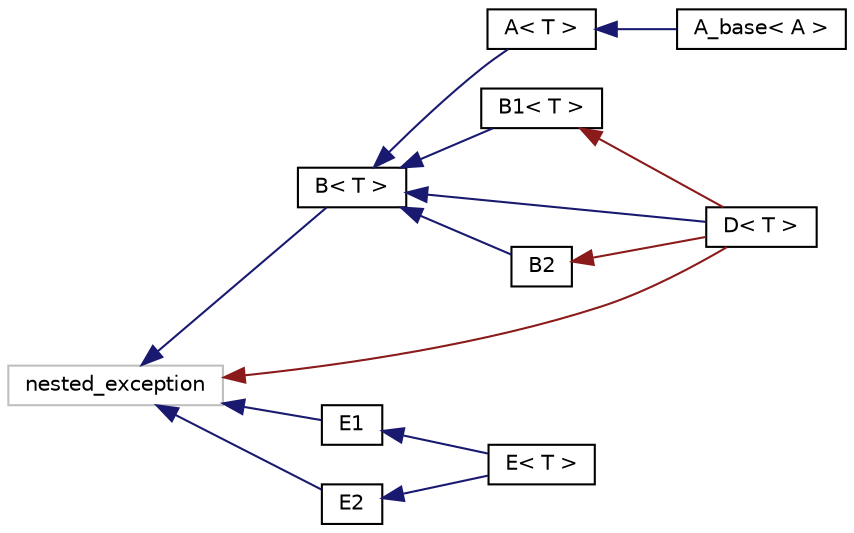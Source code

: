 digraph "Graphical Class Hierarchy"
{
  edge [fontname="Helvetica",fontsize="10",labelfontname="Helvetica",labelfontsize="10"];
  node [fontname="Helvetica",fontsize="10",shape=record];
  rankdir="LR";
  Node1771 [label="nested_exception",height=0.2,width=0.4,color="grey75", fillcolor="white", style="filled"];
  Node1771 -> Node0 [dir="back",color="midnightblue",fontsize="10",style="solid",fontname="Helvetica"];
  Node0 [label="B\< T \>",height=0.2,width=0.4,color="black", fillcolor="white", style="filled",URL="$struct_b.html"];
  Node0 -> Node1 [dir="back",color="midnightblue",fontsize="10",style="solid",fontname="Helvetica"];
  Node1 [label="A\< T \>",height=0.2,width=0.4,color="black", fillcolor="white", style="filled",URL="$struct_a.html"];
  Node1 -> Node2 [dir="back",color="midnightblue",fontsize="10",style="solid",fontname="Helvetica"];
  Node2 [label="A_base\< A \>",height=0.2,width=0.4,color="black", fillcolor="white", style="filled",URL="$struct_a__base.html"];
  Node0 -> Node3 [dir="back",color="midnightblue",fontsize="10",style="solid",fontname="Helvetica"];
  Node3 [label="B1\< T \>",height=0.2,width=0.4,color="black", fillcolor="white", style="filled",URL="$struct_b1.html"];
  Node3 -> Node7 [dir="back",color="firebrick4",fontsize="10",style="solid",fontname="Helvetica"];
  Node7 [label="D\< T \>",height=0.2,width=0.4,color="black", fillcolor="white", style="filled",URL="$struct_d.html"];
  Node0 -> Node5 [dir="back",color="midnightblue",fontsize="10",style="solid",fontname="Helvetica"];
  Node5 [label="B2",height=0.2,width=0.4,color="black", fillcolor="white", style="filled",URL="$struct_b2.html"];
  Node5 -> Node7 [dir="back",color="firebrick4",fontsize="10",style="solid",fontname="Helvetica"];
  Node0 -> Node7 [dir="back",color="midnightblue",fontsize="10",style="solid",fontname="Helvetica"];
  Node1771 -> Node7 [dir="back",color="firebrick4",fontsize="10",style="solid",fontname="Helvetica"];
  Node1771 -> Node1778 [dir="back",color="midnightblue",fontsize="10",style="solid",fontname="Helvetica"];
  Node1778 [label="E1",height=0.2,width=0.4,color="black", fillcolor="white", style="filled",URL="$class_e1.html"];
  Node1778 -> Node1779 [dir="back",color="midnightblue",fontsize="10",style="solid",fontname="Helvetica"];
  Node1779 [label="E\< T \>",height=0.2,width=0.4,color="black", fillcolor="white", style="filled",URL="$struct_e.html"];
  Node1771 -> Node1780 [dir="back",color="midnightblue",fontsize="10",style="solid",fontname="Helvetica"];
  Node1780 [label="E2",height=0.2,width=0.4,color="black", fillcolor="white", style="filled",URL="$class_e2.html"];
  Node1780 -> Node1779 [dir="back",color="midnightblue",fontsize="10",style="solid",fontname="Helvetica"];
}
